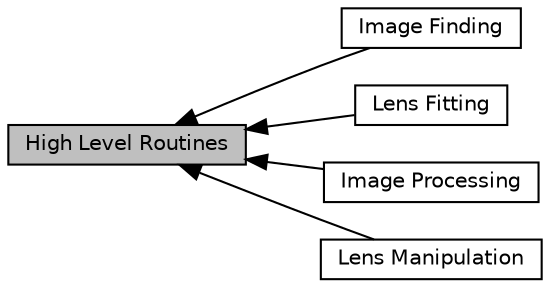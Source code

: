 digraph "High Level Routines"
{
  edge [fontname="Helvetica",fontsize="10",labelfontname="Helvetica",labelfontsize="10"];
  node [fontname="Helvetica",fontsize="10",shape=box];
  rankdir=LR;
  Node1 [label="Image Finding",height=0.2,width=0.4,color="black", fillcolor="white", style="filled",URL="$group___image_finding.html",tooltip="Routines for finding and characterizing images."];
  Node3 [label="Lens Fitting",height=0.2,width=0.4,color="black", fillcolor="white", style="filled",URL="$group___fit_lens.html",tooltip="Routines for fitting a lens to observations."];
  Node0 [label="High Level Routines",height=0.2,width=0.4,color="black", fillcolor="grey75", style="filled", fontcolor="black",tooltip="These are routines that can be used without having to muck around in the internals."];
  Node4 [label="Image Processing",height=0.2,width=0.4,color="black", fillcolor="white", style="filled",URL="$group___image.html",tooltip="These routines are used for putting images into pixels, simulating PSF smoothing and noise,..."];
  Node2 [label="Lens Manipulation",height=0.2,width=0.4,color="black", fillcolor="white", style="filled",URL="$group___change_lens.html",tooltip="Routines for adjusting the lens."];
  Node0->Node1 [shape=plaintext, dir="back", style="solid"];
  Node0->Node2 [shape=plaintext, dir="back", style="solid"];
  Node0->Node3 [shape=plaintext, dir="back", style="solid"];
  Node0->Node4 [shape=plaintext, dir="back", style="solid"];
}
